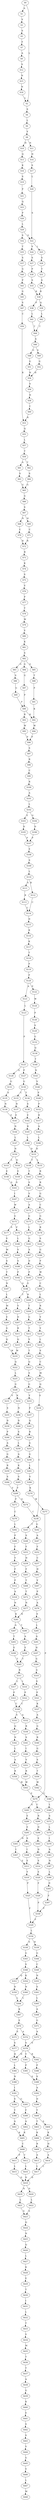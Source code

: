 strict digraph  {
	S0 -> S1 [ label = A ];
	S0 -> S2 [ label = L ];
	S1 -> S3 [ label = V ];
	S2 -> S4 [ label = S ];
	S3 -> S5 [ label = S ];
	S4 -> S6 [ label = L ];
	S5 -> S7 [ label = F ];
	S6 -> S8 [ label = V ];
	S7 -> S9 [ label = A ];
	S8 -> S10 [ label = H ];
	S8 -> S11 [ label = N ];
	S9 -> S12 [ label = S ];
	S10 -> S13 [ label = Q ];
	S11 -> S14 [ label = H ];
	S12 -> S15 [ label = N ];
	S13 -> S16 [ label = K ];
	S14 -> S17 [ label = S ];
	S15 -> S18 [ label = N ];
	S16 -> S19 [ label = S ];
	S17 -> S20 [ label = L ];
	S18 -> S2 [ label = L ];
	S19 -> S21 [ label = P ];
	S20 -> S22 [ label = S ];
	S21 -> S23 [ label = Q ];
	S22 -> S24 [ label = V ];
	S22 -> S25 [ label = I ];
	S23 -> S26 [ label = P ];
	S24 -> S27 [ label = S ];
	S25 -> S28 [ label = S ];
	S26 -> S29 [ label = L ];
	S27 -> S30 [ label = P ];
	S28 -> S31 [ label = T ];
	S29 -> S22 [ label = S ];
	S29 -> S32 [ label = S ];
	S30 -> S33 [ label = S ];
	S31 -> S34 [ label = S ];
	S32 -> S35 [ label = T ];
	S33 -> S36 [ label = R ];
	S34 -> S36 [ label = R ];
	S35 -> S37 [ label = S ];
	S36 -> S38 [ label = P ];
	S36 -> S39 [ label = Q ];
	S37 -> S40 [ label = G ];
	S38 -> S41 [ label = L ];
	S39 -> S42 [ label = L ];
	S40 -> S43 [ label = P ];
	S41 -> S44 [ label = T ];
	S42 -> S44 [ label = T ];
	S43 -> S45 [ label = G ];
	S44 -> S46 [ label = A ];
	S45 -> S47 [ label = S ];
	S46 -> S48 [ label = G ];
	S46 -> S49 [ label = S ];
	S47 -> S50 [ label = C ];
	S48 -> S51 [ label = G ];
	S49 -> S52 [ label = G ];
	S50 -> S53 [ label = R ];
	S51 -> S54 [ label = H ];
	S52 -> S54 [ label = H ];
	S53 -> S55 [ label = Q ];
	S54 -> S56 [ label = S ];
	S55 -> S57 [ label = L ];
	S56 -> S58 [ label = N ];
	S57 -> S59 [ label = T ];
	S58 -> S60 [ label = C ];
	S59 -> S61 [ label = A ];
	S59 -> S62 [ label = T ];
	S60 -> S53 [ label = R ];
	S61 -> S63 [ label = S ];
	S62 -> S64 [ label = S ];
	S63 -> S65 [ label = G ];
	S64 -> S65 [ label = G ];
	S65 -> S66 [ label = G ];
	S66 -> S67 [ label = S ];
	S67 -> S68 [ label = N ];
	S67 -> S69 [ label = H ];
	S68 -> S70 [ label = C ];
	S69 -> S71 [ label = C ];
	S70 -> S72 [ label = R ];
	S71 -> S72 [ label = R ];
	S72 -> S73 [ label = R ];
	S73 -> S74 [ label = K ];
	S74 -> S75 [ label = S ];
	S75 -> S76 [ label = V ];
	S76 -> S77 [ label = P ];
	S77 -> S78 [ label = T ];
	S78 -> S79 [ label = W ];
	S79 -> S80 [ label = V ];
	S80 -> S81 [ label = K ];
	S81 -> S82 [ label = S ];
	S82 -> S83 [ label = G ];
	S82 -> S84 [ label = G ];
	S82 -> S85 [ label = S ];
	S83 -> S86 [ label = S ];
	S84 -> S87 [ label = G ];
	S85 -> S88 [ label = T ];
	S86 -> S89 [ label = G ];
	S87 -> S90 [ label = P ];
	S88 -> S91 [ label = P ];
	S89 -> S90 [ label = P ];
	S90 -> S92 [ label = K ];
	S90 -> S93 [ label = R ];
	S91 -> S92 [ label = K ];
	S92 -> S94 [ label = W ];
	S93 -> S95 [ label = W ];
	S94 -> S96 [ label = P ];
	S95 -> S96 [ label = P ];
	S96 -> S97 [ label = S ];
	S97 -> S98 [ label = R ];
	S98 -> S99 [ label = C ];
	S99 -> S100 [ label = R ];
	S100 -> S101 [ label = A ];
	S101 -> S102 [ label = L ];
	S102 -> S103 [ label = E ];
	S102 -> S104 [ label = G ];
	S103 -> S105 [ label = D ];
	S104 -> S106 [ label = D ];
	S105 -> S107 [ label = P ];
	S106 -> S107 [ label = P ];
	S107 -> S108 [ label = E ];
	S108 -> S109 [ label = S ];
	S109 -> S110 [ label = L ];
	S110 -> S111 [ label = S ];
	S110 -> S112 [ label = R ];
	S111 -> S113 [ label = R ];
	S112 -> S114 [ label = C ];
	S113 -> S114 [ label = C ];
	S114 -> S115 [ label = H ];
	S115 -> S116 [ label = R ];
	S116 -> S117 [ label = K ];
	S117 -> S118 [ label = T ];
	S118 -> S119 [ label = P ];
	S119 -> S120 [ label = P ];
	S120 -> S121 [ label = A ];
	S120 -> S122 [ label = P ];
	S121 -> S123 [ label = L ];
	S122 -> S124 [ label = W ];
	S123 -> S125 [ label = P ];
	S124 -> S126 [ label = P ];
	S125 -> S127 [ label = P ];
	S125 -> S128 [ label = Q ];
	S126 -> S129 [ label = S ];
	S127 -> S130 [ label = G ];
	S128 -> S131 [ label = G ];
	S129 -> S132 [ label = G ];
	S130 -> S133 [ label = C ];
	S130 -> S134 [ label = T ];
	S131 -> S135 [ label = S ];
	S132 -> S136 [ label = Q ];
	S133 -> S137 [ label = N ];
	S134 -> S138 [ label = S ];
	S135 -> S139 [ label = N ];
	S136 -> S140 [ label = T ];
	S137 -> S141 [ label = E ];
	S138 -> S142 [ label = E ];
	S139 -> S141 [ label = E ];
	S140 -> S143 [ label = N ];
	S141 -> S144 [ label = N ];
	S142 -> S145 [ label = R ];
	S143 -> S146 [ label = V ];
	S144 -> S147 [ label = L ];
	S145 -> S148 [ label = L ];
	S146 -> S149 [ label = P ];
	S147 -> S150 [ label = N ];
	S148 -> S151 [ label = D ];
	S149 -> S152 [ label = P ];
	S150 -> S153 [ label = L ];
	S150 -> S154 [ label = Q ];
	S151 -> S155 [ label = L ];
	S151 -> S156 [ label = T ];
	S152 -> S157 [ label = R ];
	S153 -> S158 [ label = E ];
	S154 -> S159 [ label = E ];
	S155 -> S160 [ label = R ];
	S156 -> S161 [ label = T ];
	S157 -> S162 [ label = A ];
	S158 -> S163 [ label = S ];
	S159 -> S163 [ label = S ];
	S160 -> S164 [ label = R ];
	S161 -> S165 [ label = S ];
	S162 -> S166 [ label = L ];
	S163 -> S167 [ label = I ];
	S164 -> S168 [ label = G ];
	S165 -> S169 [ label = V ];
	S166 -> S151 [ label = D ];
	S167 -> S170 [ label = W ];
	S168 -> S171 [ label = C ];
	S169 -> S172 [ label = A ];
	S170 -> S173 [ label = G ];
	S171 -> S174 [ label = G ];
	S172 -> S175 [ label = G ];
	S173 -> S176 [ label = P ];
	S173 -> S177 [ label = S ];
	S174 -> S178 [ label = R ];
	S175 -> S179 [ label = L ];
	S176 -> S180 [ label = L ];
	S177 -> S181 [ label = V ];
	S178 -> S182 [ label = S ];
	S179 -> S183 [ label = G ];
	S180 -> S184 [ label = V ];
	S181 -> S185 [ label = M ];
	S182 -> S186 [ label = G ];
	S183 -> S187 [ label = A ];
	S184 -> S188 [ label = S ];
	S185 -> S189 [ label = S ];
	S186 -> S190 [ label = P ];
	S187 -> S191 [ label = D ];
	S188 -> S192 [ label = P ];
	S189 -> S193 [ label = T ];
	S190 -> S194 [ label = W ];
	S191 -> S195 [ label = P ];
	S192 -> S196 [ label = G ];
	S193 -> S197 [ label = N ];
	S194 -> S198 [ label = C ];
	S195 -> S196 [ label = G ];
	S196 -> S199 [ label = T ];
	S196 -> S200 [ label = R ];
	S197 -> S201 [ label = L ];
	S198 -> S202 [ label = L ];
	S199 -> S203 [ label = V ];
	S200 -> S204 [ label = T ];
	S201 -> S205 [ label = M ];
	S202 -> S206 [ label = R ];
	S203 -> S207 [ label = D ];
	S204 -> S208 [ label = G ];
	S205 -> S209 [ label = E ];
	S206 -> S210 [ label = V ];
	S207 -> S211 [ label = R ];
	S208 -> S212 [ label = T ];
	S209 -> S213 [ label = G ];
	S210 -> S214 [ label = V ];
	S211 -> S215 [ label = Q ];
	S212 -> S216 [ label = V ];
	S213 -> S217 [ label = Q ];
	S214 -> S218 [ label = L ];
	S215 -> S219 [ label = W ];
	S216 -> S220 [ label = T ];
	S217 -> S219 [ label = W ];
	S218 -> S221 [ label = S ];
	S219 -> S222 [ label = Q ];
	S220 -> S223 [ label = Q ];
	S221 -> S224 [ label = C ];
	S222 -> S225 [ label = L ];
	S223 -> S226 [ label = S ];
	S224 -> S227 [ label = M ];
	S225 -> S228 [ label = G ];
	S226 -> S229 [ label = G ];
	S227 -> S230 [ label = Q ];
	S228 -> S231 [ label = V ];
	S228 -> S232 [ label = K ];
	S229 -> S233 [ label = V ];
	S230 -> S234 [ label = S ];
	S231 -> S235 [ label = S ];
	S232 -> S236 [ label = N ];
	S233 -> S237 [ label = P ];
	S234 -> S238 [ label = C ];
	S235 -> S239 [ label = D ];
	S236 -> S240 [ label = D ];
	S237 -> S241 [ label = Q ];
	S238 -> S242 [ label = G ];
	S238 -> S243 [ label = T ];
	S239 -> S244 [ label = P ];
	S240 -> S245 [ label = S ];
	S241 -> S246 [ label = R ];
	S242 -> S247 [ label = A ];
	S243 -> S248 [ label = S ];
	S244 -> S249 [ label = A ];
	S245 -> S250 [ label = L ];
	S246 -> S251 [ label = G ];
	S247 -> S252 [ label = F ];
	S248 -> S253 [ label = F ];
	S249 -> S254 [ label = G ];
	S250 -> S255 [ label = A ];
	S251 -> S256 [ label = G ];
	S252 -> S257 [ label = C ];
	S253 -> S258 [ label = H ];
	S254 -> S259 [ label = R ];
	S255 -> S260 [ label = K ];
	S256 -> S261 [ label = L ];
	S257 -> S262 [ label = H ];
	S258 -> S263 [ label = F ];
	S259 -> S264 [ label = S ];
	S260 -> S265 [ label = S ];
	S261 -> S266 [ label = V ];
	S262 -> S267 [ label = V ];
	S263 -> S268 [ label = T ];
	S264 -> S269 [ label = F ];
	S265 -> S269 [ label = F ];
	S266 -> S270 [ label = K ];
	S267 -> S271 [ label = P ];
	S268 -> S272 [ label = T ];
	S269 -> S273 [ label = P ];
	S269 -> S274 [ label = S ];
	S270 -> S275 [ label = W ];
	S271 -> S276 [ label = A ];
	S272 -> S277 [ label = N ];
	S273 -> S278 [ label = C ];
	S274 -> S238 [ label = C ];
	S275 -> S279 [ label = P ];
	S276 -> S280 [ label = S ];
	S277 -> S281 [ label = K ];
	S278 -> S282 [ label = L ];
	S279 -> S283 [ label = S ];
	S279 -> S284 [ label = C ];
	S280 -> S285 [ label = L ];
	S281 -> S286 [ label = T ];
	S281 -> S287 [ label = A ];
	S282 -> S288 [ label = P ];
	S283 -> S289 [ label = E ];
	S284 -> S290 [ label = R ];
	S285 -> S291 [ label = A ];
	S286 -> S292 [ label = A ];
	S287 -> S293 [ label = T ];
	S288 -> S294 [ label = F ];
	S289 -> S295 [ label = E ];
	S290 -> S296 [ label = D ];
	S291 -> S297 [ label = H ];
	S292 -> S298 [ label = E ];
	S293 -> S299 [ label = E ];
	S294 -> S300 [ label = Y ];
	S295 -> S301 [ label = H ];
	S295 -> S302 [ label = S ];
	S296 -> S303 [ label = E ];
	S297 -> S304 [ label = G ];
	S298 -> S305 [ label = T ];
	S299 -> S305 [ label = T ];
	S300 -> S306 [ label = F ];
	S301 -> S307 [ label = I ];
	S302 -> S308 [ label = I ];
	S303 -> S309 [ label = D ];
	S304 -> S310 [ label = G ];
	S305 -> S311 [ label = R ];
	S306 -> S312 [ label = P ];
	S307 -> S313 [ label = E ];
	S308 -> S313 [ label = E ];
	S309 -> S314 [ label = S ];
	S310 -> S315 [ label = S ];
	S311 -> S316 [ label = I ];
	S311 -> S317 [ label = L ];
	S312 -> S318 [ label = A ];
	S313 -> S319 [ label = Y ];
	S314 -> S320 [ label = E ];
	S315 -> S321 [ label = P ];
	S316 -> S322 [ label = P ];
	S317 -> S323 [ label = P ];
	S318 -> S324 [ label = N ];
	S319 -> S325 [ label = P ];
	S320 -> S326 [ label = F ];
	S321 -> S327 [ label = K ];
	S322 -> S328 [ label = C ];
	S323 -> S328 [ label = C ];
	S324 -> S281 [ label = K ];
	S325 -> S329 [ label = F ];
	S326 -> S330 [ label = P ];
	S327 -> S331 [ label = A ];
	S328 -> S332 [ label = A ];
	S328 -> S333 [ label = S ];
	S329 -> S334 [ label = L ];
	S330 -> S329 [ label = F ];
	S331 -> S335 [ label = G ];
	S332 -> S336 [ label = R ];
	S333 -> S337 [ label = Q ];
	S334 -> S338 [ label = S ];
	S334 -> S339 [ label = H ];
	S335 -> S340 [ label = R ];
	S336 -> S341 [ label = S ];
	S337 -> S342 [ label = N ];
	S338 -> S343 [ label = G ];
	S339 -> S344 [ label = G ];
	S340 -> S345 [ label = G ];
	S341 -> S346 [ label = I ];
	S342 -> S347 [ label = L ];
	S343 -> S348 [ label = S ];
	S344 -> S349 [ label = C ];
	S345 -> S350 [ label = S ];
	S346 -> S351 [ label = V ];
	S347 -> S352 [ label = A ];
	S348 -> S353 [ label = Q ];
	S348 -> S354 [ label = K ];
	S349 -> S355 [ label = N ];
	S350 -> S356 [ label = T ];
	S351 -> S357 [ label = R ];
	S352 -> S358 [ label = R ];
	S353 -> S359 [ label = N ];
	S354 -> S360 [ label = N ];
	S355 -> S361 [ label = S ];
	S356 -> S362 [ label = W ];
	S357 -> S363 [ label = W ];
	S358 -> S363 [ label = W ];
	S359 -> S364 [ label = L ];
	S360 -> S364 [ label = L ];
	S361 -> S365 [ label = L ];
	S362 -> S366 [ label = C ];
	S363 -> S279 [ label = P ];
	S364 -> S367 [ label = K ];
	S365 -> S368 [ label = A ];
	S366 -> S369 [ label = L ];
	S367 -> S370 [ label = E ];
	S368 -> S371 [ label = G ];
	S369 -> S372 [ label = S ];
	S370 -> S373 [ label = S ];
	S370 -> S374 [ label = A ];
	S371 -> S375 [ label = A ];
	S372 -> S376 [ label = L ];
	S373 -> S377 [ label = S ];
	S374 -> S378 [ label = S ];
	S375 -> S378 [ label = S ];
	S376 -> S379 [ label = I ];
	S377 -> S380 [ label = H ];
	S378 -> S381 [ label = Y ];
	S378 -> S380 [ label = H ];
	S378 -> S382 [ label = R ];
	S379 -> S383 [ label = A ];
	S380 -> S384 [ label = L ];
	S381 -> S385 [ label = P ];
	S382 -> S386 [ label = P ];
	S383 -> S387 [ label = N ];
	S384 -> S388 [ label = N ];
	S385 -> S389 [ label = S ];
	S386 -> S389 [ label = S ];
	S387 -> S390 [ label = L ];
	S388 -> S391 [ label = I ];
	S389 -> S392 [ label = A ];
	S390 -> S393 [ label = D ];
	S391 -> S394 [ label = S ];
	S391 -> S395 [ label = G ];
	S392 -> S396 [ label = D ];
	S393 -> S397 [ label = F ];
	S394 -> S398 [ label = Y ];
	S395 -> S399 [ label = F ];
	S396 -> S400 [ label = Y ];
	S397 -> S330 [ label = P ];
	S398 -> S401 [ label = A ];
	S399 -> S402 [ label = A ];
	S400 -> S403 [ label = T ];
	S400 -> S404 [ label = S ];
	S401 -> S405 [ label = K ];
	S402 -> S405 [ label = K ];
	S403 -> S406 [ label = K ];
	S404 -> S407 [ label = K ];
	S405 -> S408 [ label = C ];
	S406 -> S409 [ label = R ];
	S407 -> S410 [ label = H ];
	S408 -> S411 [ label = P ];
	S408 -> S412 [ label = T ];
	S409 -> S413 [ label = A ];
	S410 -> S414 [ label = A ];
	S411 -> S415 [ label = L ];
	S412 -> S416 [ label = L ];
	S413 -> S417 [ label = L ];
	S414 -> S417 [ label = L ];
	S415 -> S418 [ label = D ];
	S416 -> S418 [ label = D ];
	S417 -> S418 [ label = D ];
	S418 -> S419 [ label = N ];
	S418 -> S420 [ label = D ];
	S419 -> S421 [ label = L ];
	S420 -> S422 [ label = L ];
	S421 -> S423 [ label = S ];
	S422 -> S423 [ label = S ];
	S423 -> S424 [ label = Q ];
	S424 -> S425 [ label = N ];
	S425 -> S426 [ label = Q ];
	S426 -> S427 [ label = L ];
	S427 -> S428 [ label = K ];
	S428 -> S429 [ label = E ];
	S429 -> S430 [ label = T ];
	S430 -> S431 [ label = I ];
	S431 -> S432 [ label = L ];
	S432 -> S433 [ label = T ];
	S433 -> S434 [ label = V ];
	S434 -> S435 [ label = M ];
	S435 -> S436 [ label = T ];
	S436 -> S437 [ label = T ];
	S437 -> S438 [ label = A ];
	S438 -> S439 [ label = G ];
	S439 -> S440 [ label = K ];
	S440 -> S441 [ label = E ];
	S441 -> S442 [ label = S ];
	S442 -> S443 [ label = S ];
	S443 -> S444 [ label = V ];
	S444 -> S445 [ label = G ];
	S445 -> S446 [ label = V ];
	S446 -> S447 [ label = L ];
	S447 -> S448 [ label = M ];
}
